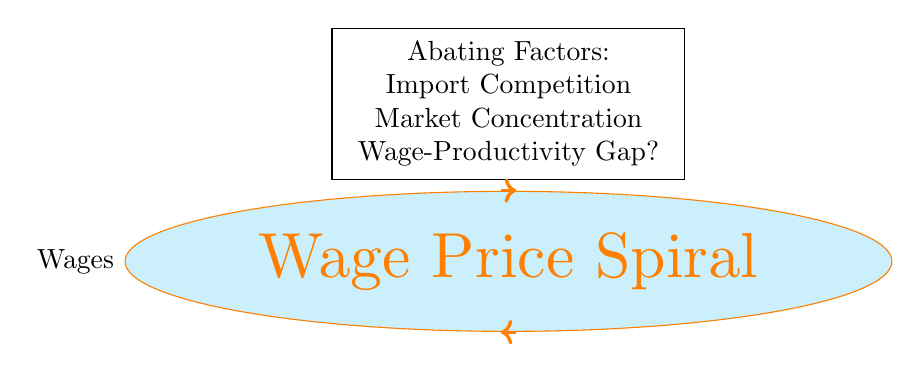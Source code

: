         \node (Wages) {Wages};
        \node (Prices) [right of = Wages, xshift = 5 cm] {Prices};
        \node[draw] at (5.5,2) (Abating Effects) {\begin{tabular}{c} Abating Factors: \\ Import Competition \\ Market Concentration \\ Wage-Productivity Gap?\end{tabular}}; 
    \node[ellipse,draw = orange, text = orange,  fill = cyan!20, scale = 2.3] (e) at (5.5,0) {Wage Price Spiral};
    \draw [->,draw = orange, very thick] (5.4,0.9) -- (5.6,0.9); 
    \draw [<-,draw = orange, very thick] (5.4,-0.9) -- (5.6,-0.9); 